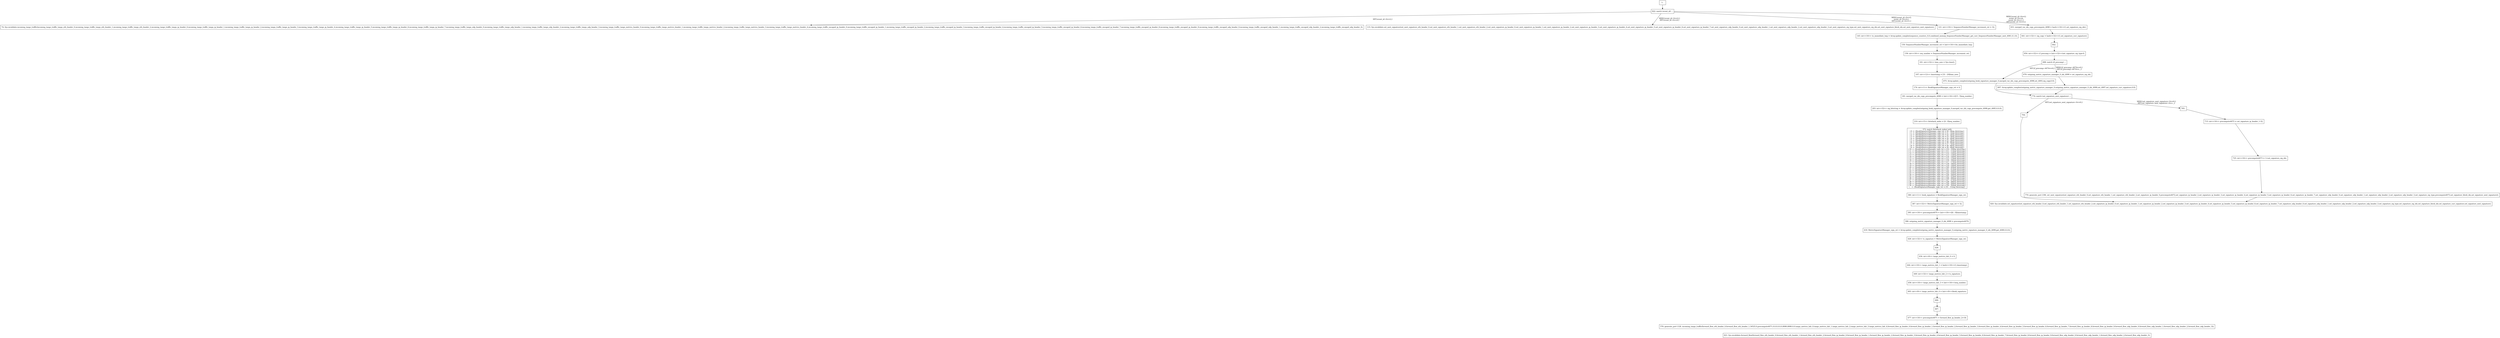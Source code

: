 digraph G {
  "1: " [shape=box, ];
  "74: Sys.invalidate.incoming_tango_traffic(incoming_tango_traffic_tango_eth_header_0,incoming_tango_traffic_tango_eth_header_1,incoming_tango_traffic_tango_eth_header_2,incoming_tango_traffic_tango_ip_header_0,incoming_tango_traffic_tango_ip_header_1,incoming_tango_traffic_tango_ip_header_2,incoming_tango_traffic_tango_ip_header_3,incoming_tango_traffic_tango_ip_header_4,incoming_tango_traffic_tango_ip_header_5,incoming_tango_traffic_tango_ip_header_6,incoming_tango_traffic_tango_ip_header_7,incoming_tango_traffic_tango_udp_header_0,incoming_tango_traffic_tango_udp_header_1,incoming_tango_traffic_tango_udp_header_2,incoming_tango_traffic_tango_udp_header_3,incoming_tango_traffic_tango_metrics_header_0,incoming_tango_traffic_tango_metrics_header_1,incoming_tango_traffic_tango_metrics_header_2,incoming_tango_traffic_tango_metrics_header_3,incoming_tango_traffic_tango_metrics_header_4,incoming_tango_traffic_encaped_ip_header_0,incoming_tango_traffic_encaped_ip_header_1,incoming_tango_traffic_encaped_ip_header_2,incoming_tango_traffic_encaped_ip_header_3,incoming_tango_traffic_encaped_ip_header_4,incoming_tango_traffic_encaped_ip_header_5,incoming_tango_traffic_encaped_ip_header_6,incoming_tango_traffic_encaped_ip_header_7,incoming_tango_traffic_encaped_ip_header_8,incoming_tango_traffic_encaped_ip_header_9,incoming_tango_traffic_encaped_udp_header_0,incoming_tango_traffic_encaped_udp_header_1,incoming_tango_traffic_encaped_udp_header_2,incoming_tango_traffic_encaped_udp_header_3);" [
  shape=box, ];
  "115: Sys.invalidate.set_next_signature(set_next_signature_eth_header_0,set_next_signature_eth_header_1,set_next_signature_eth_header_2,set_next_signature_ip_header_0,set_next_signature_ip_header_1,set_next_signature_ip_header_2,set_next_signature_ip_header_3,set_next_signature_ip_header_4,set_next_signature_ip_header_5,set_next_signature_ip_header_6,set_next_signature_ip_header_7,set_next_signature_udp_header_0,set_next_signature_udp_header_1,set_next_signature_udp_header_2,set_next_signature_udp_header_3,set_next_signature_sig_type,set_next_signature_sig_idx,set_next_signature_block_idx,set_next_signature_next_signature);" [
  shape=box, ];
  "121: int<<16>> SequenceNumberManager_increment_ret = 32;" [shape=box, ];
  "145: int<<16>> to_immediate_tmp = Array.update_complex(sequence_counters_0,0,combined_memop_SequenceNumberManager_get_curr_SequenceNumberManager_next_4081,0,1,0);" [
  shape=box, ];
  "150: SequenceNumberManager_increment_ret = (int<<16>>)to_immediate_tmp;" [
  shape=box, ];
  "156: int<<16>> seq_number = SequenceNumberManager_increment_ret;" [
  shape=box, ];
  "161: int<<32>> time_now = Sys.time();" [shape=box, ];
  "167: int<<12>> timestamp = [31 : 20]time_now;" [shape=box, ];
  "174: int<<1>> BookSignatureManager_sign_ret = 0;" [shape=box, ];
  "181: merged_var_idx_copy_precompute_4098 = (int<<16>>)[15 : 5]seq_number;" [
  shape=box, ];
  "203: int<<32>> sig_bitstring = Array.update_complex(outgoing_book_signature_manager_0,merged_var_idx_copy_precompute_4098,get_4085,0,0,0);" [
  shape=box, ];
  "210: int<<5>> bitwhack_index = [4 : 0]seq_number;" [shape=box, ];
  "373: match (bitwhack_index) with
| 0 -> {BookSignatureManager_sign_ret = [0 : 0]sig_bitstring;}
| 1 -> {BookSignatureManager_sign_ret = [1 : 1]sig_bitstring;}
| 2 -> {BookSignatureManager_sign_ret = [2 : 2]sig_bitstring;}
| 3 -> {BookSignatureManager_sign_ret = [3 : 3]sig_bitstring;}
| 4 -> {BookSignatureManager_sign_ret = [4 : 4]sig_bitstring;}
| 5 -> {BookSignatureManager_sign_ret = [5 : 5]sig_bitstring;}
| 6 -> {BookSignatureManager_sign_ret = [6 : 6]sig_bitstring;}
| 7 -> {BookSignatureManager_sign_ret = [7 : 7]sig_bitstring;}
| 8 -> {BookSignatureManager_sign_ret = [8 : 8]sig_bitstring;}
| 9 -> {BookSignatureManager_sign_ret = [9 : 9]sig_bitstring;}
| 10 -> {BookSignatureManager_sign_ret = [10 : 10]sig_bitstring;}
| 11 -> {BookSignatureManager_sign_ret = [11 : 11]sig_bitstring;}
| 12 -> {BookSignatureManager_sign_ret = [12 : 12]sig_bitstring;}
| 13 -> {BookSignatureManager_sign_ret = [13 : 13]sig_bitstring;}
| 14 -> {BookSignatureManager_sign_ret = [14 : 14]sig_bitstring;}
| 15 -> {BookSignatureManager_sign_ret = [15 : 15]sig_bitstring;}
| 16 -> {BookSignatureManager_sign_ret = [16 : 16]sig_bitstring;}
| 17 -> {BookSignatureManager_sign_ret = [17 : 17]sig_bitstring;}
| 18 -> {BookSignatureManager_sign_ret = [18 : 18]sig_bitstring;}
| 19 -> {BookSignatureManager_sign_ret = [19 : 19]sig_bitstring;}
| 20 -> {BookSignatureManager_sign_ret = [20 : 20]sig_bitstring;}
| 21 -> {BookSignatureManager_sign_ret = [21 : 21]sig_bitstring;}
| 22 -> {BookSignatureManager_sign_ret = [22 : 22]sig_bitstring;}
| 23 -> {BookSignatureManager_sign_ret = [23 : 23]sig_bitstring;}
| 24 -> {BookSignatureManager_sign_ret = [24 : 24]sig_bitstring;}
| 25 -> {BookSignatureManager_sign_ret = [25 : 25]sig_bitstring;}
| 26 -> {BookSignatureManager_sign_ret = [26 : 26]sig_bitstring;}
| 27 -> {BookSignatureManager_sign_ret = [27 : 27]sig_bitstring;}
| 28 -> {BookSignatureManager_sign_ret = [28 : 28]sig_bitstring;}
| 29 -> {BookSignatureManager_sign_ret = [29 : 29]sig_bitstring;}
| 30 -> {BookSignatureManager_sign_ret = [30 : 30]sig_bitstring;}
| _ -> {BookSignatureManager_sign_ret = [31 : 31]sig_bitstring;}" [
  shape=box, ];
  "380: int<<1>> book_signature = BookSignatureManager_sign_ret;" [shape=box, ];
  "387: int<<32>> MetricSignatureManager_sign_ret = 32;" [shape=box, ];
  "395: int<<16>> precompute4070 = (int<<16>>)[4 : 0]timestamp;" [shape=box, ];
  "398: outgoing_metric_signature_manager_0_idx_4099 = precompute4070;" [
  shape=box, ];
  "419: MetricSignatureManager_sign_ret = Array.update_complex(outgoing_metric_signature_manager_0,outgoing_metric_signature_manager_0_idx_4099,get_4089,0,0,0);" [
  shape=box, ];
  "426: int<<32>> ts_signature = MetricSignatureManager_sign_ret;" [shape=box,
                                                                    ];
  "428: " [shape=box, ];
  "434: int<<8>> tango_metrics_hdr_0 = 0;" [shape=box, ];
  "444: int<<16>> tango_metrics_hdr_1 = hash<<16>>(1,timestamp);" [shape=box, ];
  "449: int<<32>> tango_metrics_hdr_2 = ts_signature;" [shape=box, ];
  "456: int<<16>> tango_metrics_hdr_3 = (int<<16>>)seq_number;" [shape=box, ];
  "463: int<<8>> tango_metrics_hdr_4 = (int<<8>>)book_signature;" [shape=box, ];
  "466: " [shape=box, ];
  "467: " [shape=box, ];
  "477: int<<16>> precompute4071 = forward_flow_ip_header_2+18;" [shape=box, ];
  "576: generate_port (128, incoming_tango_traffic(forward_flow_eth_header_0,forward_flow_eth_header_1,34525,0,precompute4071,0,0,0,0,0,0,8080,8080,0,0,tango_metrics_hdr_0,tango_metrics_hdr_1,tango_metrics_hdr_2,tango_metrics_hdr_3,tango_metrics_hdr_4,forward_flow_ip_header_0,forward_flow_ip_header_1,forward_flow_ip_header_2,forward_flow_ip_header_3,forward_flow_ip_header_4,forward_flow_ip_header_5,forward_flow_ip_header_6,forward_flow_ip_header_7,forward_flow_ip_header_8,forward_flow_ip_header_9,forward_flow_udp_header_0,forward_flow_udp_header_1,forward_flow_udp_header_2,forward_flow_udp_header_3));" [
  shape=box, ];
  "621: Sys.invalidate.forward_flow(forward_flow_eth_header_0,forward_flow_eth_header_1,forward_flow_eth_header_2,forward_flow_ip_header_0,forward_flow_ip_header_1,forward_flow_ip_header_2,forward_flow_ip_header_3,forward_flow_ip_header_4,forward_flow_ip_header_5,forward_flow_ip_header_6,forward_flow_ip_header_7,forward_flow_ip_header_8,forward_flow_ip_header_9,forward_flow_udp_header_0,forward_flow_udp_header_1,forward_flow_udp_header_2,forward_flow_udp_header_3);" [
  shape=box, ];
  "631: merged_var_idx_copy_precompute_4098 = hash<<16>>(1,set_signature_sig_idx);" [
  shape=box, ];
  "641: int<<32>> sig_copy = hash<<32>>(1,set_signature_curr_signature);" [
  shape=box, ];
  "642: " [shape=box, ];
  "654: int<<32>> if_precomp = (int<<32>>)set_signature_sig_type-0;" [
  shape=box, ];
  "675: Array.update_complex(outgoing_book_signature_manager_0,merged_var_idx_copy_precompute_4098,set_4093,sig_copy,0,0);" [
  shape=box, ];
  "678: outgoing_metric_signature_manager_0_idx_4099 = set_signature_sig_idx;" [
  shape=box, ];
  "697: Array.update_complex(outgoing_metric_signature_manager_0,outgoing_metric_signature_manager_0_idx_4099,set_4097,set_signature_curr_signature,0,0);" [
  shape=box, ];
  "699: match (if_precomp) ...
" [shape=box, ];
  "704: " [shape=box, ];
  "705: " [shape=box, ];
  "715: int<<16>> precompute4072 = set_signature_ip_header_1-32;" [shape=box, ];
  "725: int<<16>> precompute4073 = 1+set_signature_sig_idx;" [shape=box, ];
  "770: generate_port (196, set_next_signature(set_signature_eth_header_0,set_signature_eth_header_1,set_signature_eth_header_2,set_signature_ip_header_0,precompute4072,set_signature_ip_header_2,set_signature_ip_header_3,set_signature_ip_header_4,set_signature_ip_header_5,set_signature_ip_header_6,set_signature_ip_header_7,set_signature_udp_header_0,set_signature_udp_header_1,set_signature_udp_header_2,set_signature_udp_header_3,set_signature_sig_type,precompute4073,set_signature_block_idx,set_signature_next_signature));" [
  shape=box, ];
  "774: match (set_signature_next_signature) ...
" [shape=box, ];
  "820: Sys.invalidate.set_signature(set_signature_eth_header_0,set_signature_eth_header_1,set_signature_eth_header_2,set_signature_ip_header_0,set_signature_ip_header_1,set_signature_ip_header_2,set_signature_ip_header_3,set_signature_ip_header_4,set_signature_ip_header_5,set_signature_ip_header_6,set_signature_ip_header_7,set_signature_udp_header_0,set_signature_udp_header_1,set_signature_udp_header_2,set_signature_udp_header_3,set_signature_sig_type,set_signature_sig_idx,set_signature_block_idx,set_signature_curr_signature,set_signature_next_signature);" [
  shape=box, ];
  "822: match (event_id) ...
" [shape=box, ];
  
  
  "1: " -> "822: match (event_id) ...
" [label="", ];
  "121: int<<16>> SequenceNumberManager_increment_ret = 32;" -> "145: int<<16>> to_immediate_tmp = Array.update_complex(sequence_counters_0,0,combined_memop_SequenceNumberManager_get_curr_SequenceNumberManager_next_4081,0,1,0);" [
  label="", ];
  "145: int<<16>> to_immediate_tmp = Array.update_complex(sequence_counters_0,0,combined_memop_SequenceNumberManager_get_curr_SequenceNumberManager_next_4081,0,1,0);" -> "150: SequenceNumberManager_increment_ret = (int<<16>>)to_immediate_tmp;" [
  label="", ];
  "150: SequenceNumberManager_increment_ret = (int<<16>>)to_immediate_tmp;" -> "156: int<<16>> seq_number = SequenceNumberManager_increment_ret;" [
  label="", ];
  "156: int<<16>> seq_number = SequenceNumberManager_increment_ret;" -> "161: int<<32>> time_now = Sys.time();" [
  label="", ];
  "161: int<<32>> time_now = Sys.time();" -> "167: int<<12>> timestamp = [31 : 20]time_now;" [
  label="", ];
  "167: int<<12>> timestamp = [31 : 20]time_now;" -> "174: int<<1>> BookSignatureManager_sign_ret = 0;" [
  label="", ];
  "174: int<<1>> BookSignatureManager_sign_ret = 0;" -> "181: merged_var_idx_copy_precompute_4098 = (int<<16>>)[15 : 5]seq_number;" [
  label="", ];
  "181: merged_var_idx_copy_precompute_4098 = (int<<16>>)[15 : 5]seq_number;" -> "203: int<<32>> sig_bitstring = Array.update_complex(outgoing_book_signature_manager_0,merged_var_idx_copy_precompute_4098,get_4085,0,0,0);" [
  label="", ];
  "203: int<<32>> sig_bitstring = Array.update_complex(outgoing_book_signature_manager_0,merged_var_idx_copy_precompute_4098,get_4085,0,0,0);" -> "210: int<<5>> bitwhack_index = [4 : 0]seq_number;" [
  label="", ];
  "210: int<<5>> bitwhack_index = [4 : 0]seq_number;" -> "373: match (bitwhack_index) with
| 0 -> {BookSignatureManager_sign_ret = [0 : 0]sig_bitstring;}
| 1 -> {BookSignatureManager_sign_ret = [1 : 1]sig_bitstring;}
| 2 -> {BookSignatureManager_sign_ret = [2 : 2]sig_bitstring;}
| 3 -> {BookSignatureManager_sign_ret = [3 : 3]sig_bitstring;}
| 4 -> {BookSignatureManager_sign_ret = [4 : 4]sig_bitstring;}
| 5 -> {BookSignatureManager_sign_ret = [5 : 5]sig_bitstring;}
| 6 -> {BookSignatureManager_sign_ret = [6 : 6]sig_bitstring;}
| 7 -> {BookSignatureManager_sign_ret = [7 : 7]sig_bitstring;}
| 8 -> {BookSignatureManager_sign_ret = [8 : 8]sig_bitstring;}
| 9 -> {BookSignatureManager_sign_ret = [9 : 9]sig_bitstring;}
| 10 -> {BookSignatureManager_sign_ret = [10 : 10]sig_bitstring;}
| 11 -> {BookSignatureManager_sign_ret = [11 : 11]sig_bitstring;}
| 12 -> {BookSignatureManager_sign_ret = [12 : 12]sig_bitstring;}
| 13 -> {BookSignatureManager_sign_ret = [13 : 13]sig_bitstring;}
| 14 -> {BookSignatureManager_sign_ret = [14 : 14]sig_bitstring;}
| 15 -> {BookSignatureManager_sign_ret = [15 : 15]sig_bitstring;}
| 16 -> {BookSignatureManager_sign_ret = [16 : 16]sig_bitstring;}
| 17 -> {BookSignatureManager_sign_ret = [17 : 17]sig_bitstring;}
| 18 -> {BookSignatureManager_sign_ret = [18 : 18]sig_bitstring;}
| 19 -> {BookSignatureManager_sign_ret = [19 : 19]sig_bitstring;}
| 20 -> {BookSignatureManager_sign_ret = [20 : 20]sig_bitstring;}
| 21 -> {BookSignatureManager_sign_ret = [21 : 21]sig_bitstring;}
| 22 -> {BookSignatureManager_sign_ret = [22 : 22]sig_bitstring;}
| 23 -> {BookSignatureManager_sign_ret = [23 : 23]sig_bitstring;}
| 24 -> {BookSignatureManager_sign_ret = [24 : 24]sig_bitstring;}
| 25 -> {BookSignatureManager_sign_ret = [25 : 25]sig_bitstring;}
| 26 -> {BookSignatureManager_sign_ret = [26 : 26]sig_bitstring;}
| 27 -> {BookSignatureManager_sign_ret = [27 : 27]sig_bitstring;}
| 28 -> {BookSignatureManager_sign_ret = [28 : 28]sig_bitstring;}
| 29 -> {BookSignatureManager_sign_ret = [29 : 29]sig_bitstring;}
| 30 -> {BookSignatureManager_sign_ret = [30 : 30]sig_bitstring;}
| _ -> {BookSignatureManager_sign_ret = [31 : 31]sig_bitstring;}" [
  label="", ];
  "373: match (bitwhack_index) with
| 0 -> {BookSignatureManager_sign_ret = [0 : 0]sig_bitstring;}
| 1 -> {BookSignatureManager_sign_ret = [1 : 1]sig_bitstring;}
| 2 -> {BookSignatureManager_sign_ret = [2 : 2]sig_bitstring;}
| 3 -> {BookSignatureManager_sign_ret = [3 : 3]sig_bitstring;}
| 4 -> {BookSignatureManager_sign_ret = [4 : 4]sig_bitstring;}
| 5 -> {BookSignatureManager_sign_ret = [5 : 5]sig_bitstring;}
| 6 -> {BookSignatureManager_sign_ret = [6 : 6]sig_bitstring;}
| 7 -> {BookSignatureManager_sign_ret = [7 : 7]sig_bitstring;}
| 8 -> {BookSignatureManager_sign_ret = [8 : 8]sig_bitstring;}
| 9 -> {BookSignatureManager_sign_ret = [9 : 9]sig_bitstring;}
| 10 -> {BookSignatureManager_sign_ret = [10 : 10]sig_bitstring;}
| 11 -> {BookSignatureManager_sign_ret = [11 : 11]sig_bitstring;}
| 12 -> {BookSignatureManager_sign_ret = [12 : 12]sig_bitstring;}
| 13 -> {BookSignatureManager_sign_ret = [13 : 13]sig_bitstring;}
| 14 -> {BookSignatureManager_sign_ret = [14 : 14]sig_bitstring;}
| 15 -> {BookSignatureManager_sign_ret = [15 : 15]sig_bitstring;}
| 16 -> {BookSignatureManager_sign_ret = [16 : 16]sig_bitstring;}
| 17 -> {BookSignatureManager_sign_ret = [17 : 17]sig_bitstring;}
| 18 -> {BookSignatureManager_sign_ret = [18 : 18]sig_bitstring;}
| 19 -> {BookSignatureManager_sign_ret = [19 : 19]sig_bitstring;}
| 20 -> {BookSignatureManager_sign_ret = [20 : 20]sig_bitstring;}
| 21 -> {BookSignatureManager_sign_ret = [21 : 21]sig_bitstring;}
| 22 -> {BookSignatureManager_sign_ret = [22 : 22]sig_bitstring;}
| 23 -> {BookSignatureManager_sign_ret = [23 : 23]sig_bitstring;}
| 24 -> {BookSignatureManager_sign_ret = [24 : 24]sig_bitstring;}
| 25 -> {BookSignatureManager_sign_ret = [25 : 25]sig_bitstring;}
| 26 -> {BookSignatureManager_sign_ret = [26 : 26]sig_bitstring;}
| 27 -> {BookSignatureManager_sign_ret = [27 : 27]sig_bitstring;}
| 28 -> {BookSignatureManager_sign_ret = [28 : 28]sig_bitstring;}
| 29 -> {BookSignatureManager_sign_ret = [29 : 29]sig_bitstring;}
| 30 -> {BookSignatureManager_sign_ret = [30 : 30]sig_bitstring;}
| _ -> {BookSignatureManager_sign_ret = [31 : 31]sig_bitstring;}" -> "380: int<<1>> book_signature = BookSignatureManager_sign_ret;" [
  label="", ];
  "380: int<<1>> book_signature = BookSignatureManager_sign_ret;" -> "387: int<<32>> MetricSignatureManager_sign_ret = 32;" [
  label="", ];
  "387: int<<32>> MetricSignatureManager_sign_ret = 32;" -> "395: int<<16>> precompute4070 = (int<<16>>)[4 : 0]timestamp;" [
  label="", ];
  "395: int<<16>> precompute4070 = (int<<16>>)[4 : 0]timestamp;" -> "398: outgoing_metric_signature_manager_0_idx_4099 = precompute4070;" [
  label="", ];
  "398: outgoing_metric_signature_manager_0_idx_4099 = precompute4070;" -> "419: MetricSignatureManager_sign_ret = Array.update_complex(outgoing_metric_signature_manager_0,outgoing_metric_signature_manager_0_idx_4099,get_4089,0,0,0);" [
  label="", ];
  "419: MetricSignatureManager_sign_ret = Array.update_complex(outgoing_metric_signature_manager_0,outgoing_metric_signature_manager_0_idx_4099,get_4089,0,0,0);" -> "426: int<<32>> ts_signature = MetricSignatureManager_sign_ret;" [
  label="", ];
  "426: int<<32>> ts_signature = MetricSignatureManager_sign_ret;" -> "428: " [
  label="", ];
  "428: " -> "434: int<<8>> tango_metrics_hdr_0 = 0;" [label="", ];
  "434: int<<8>> tango_metrics_hdr_0 = 0;" -> "444: int<<16>> tango_metrics_hdr_1 = hash<<16>>(1,timestamp);" [
  label="", ];
  "444: int<<16>> tango_metrics_hdr_1 = hash<<16>>(1,timestamp);" -> "449: int<<32>> tango_metrics_hdr_2 = ts_signature;" [
  label="", ];
  "449: int<<32>> tango_metrics_hdr_2 = ts_signature;" -> "456: int<<16>> tango_metrics_hdr_3 = (int<<16>>)seq_number;" [
  label="", ];
  "456: int<<16>> tango_metrics_hdr_3 = (int<<16>>)seq_number;" -> "463: int<<8>> tango_metrics_hdr_4 = (int<<8>>)book_signature;" [
  label="", ];
  "463: int<<8>> tango_metrics_hdr_4 = (int<<8>>)book_signature;" -> "466: " [
  label="", ];
  "466: " -> "467: " [label="", ];
  "467: " -> "477: int<<16>> precompute4071 = forward_flow_ip_header_2+18;" [
  label="", ];
  "477: int<<16>> precompute4071 = forward_flow_ip_header_2+18;" -> "576: generate_port (128, incoming_tango_traffic(forward_flow_eth_header_0,forward_flow_eth_header_1,34525,0,precompute4071,0,0,0,0,0,0,8080,8080,0,0,tango_metrics_hdr_0,tango_metrics_hdr_1,tango_metrics_hdr_2,tango_metrics_hdr_3,tango_metrics_hdr_4,forward_flow_ip_header_0,forward_flow_ip_header_1,forward_flow_ip_header_2,forward_flow_ip_header_3,forward_flow_ip_header_4,forward_flow_ip_header_5,forward_flow_ip_header_6,forward_flow_ip_header_7,forward_flow_ip_header_8,forward_flow_ip_header_9,forward_flow_udp_header_0,forward_flow_udp_header_1,forward_flow_udp_header_2,forward_flow_udp_header_3));" [
  label="", ];
  "576: generate_port (128, incoming_tango_traffic(forward_flow_eth_header_0,forward_flow_eth_header_1,34525,0,precompute4071,0,0,0,0,0,0,8080,8080,0,0,tango_metrics_hdr_0,tango_metrics_hdr_1,tango_metrics_hdr_2,tango_metrics_hdr_3,tango_metrics_hdr_4,forward_flow_ip_header_0,forward_flow_ip_header_1,forward_flow_ip_header_2,forward_flow_ip_header_3,forward_flow_ip_header_4,forward_flow_ip_header_5,forward_flow_ip_header_6,forward_flow_ip_header_7,forward_flow_ip_header_8,forward_flow_ip_header_9,forward_flow_udp_header_0,forward_flow_udp_header_1,forward_flow_udp_header_2,forward_flow_udp_header_3));" -> "621: Sys.invalidate.forward_flow(forward_flow_eth_header_0,forward_flow_eth_header_1,forward_flow_eth_header_2,forward_flow_ip_header_0,forward_flow_ip_header_1,forward_flow_ip_header_2,forward_flow_ip_header_3,forward_flow_ip_header_4,forward_flow_ip_header_5,forward_flow_ip_header_6,forward_flow_ip_header_7,forward_flow_ip_header_8,forward_flow_ip_header_9,forward_flow_udp_header_0,forward_flow_udp_header_1,forward_flow_udp_header_2,forward_flow_udp_header_3);" [
  label="", ];
  "631: merged_var_idx_copy_precompute_4098 = hash<<16>>(1,set_signature_sig_idx);" -> "641: int<<32>> sig_copy = hash<<32>>(1,set_signature_curr_signature);" [
  label="", ];
  "641: int<<32>> sig_copy = hash<<32>>(1,set_signature_curr_signature);" -> "642: " [
  label="", ];
  "642: " -> "654: int<<32>> if_precomp = (int<<32>>)set_signature_sig_type-0;" [
  label="", ];
  "654: int<<32>> if_precomp = (int<<32>>)set_signature_sig_type-0;" -> "699: match (if_precomp) ...
" [
  label="", ];
  "675: Array.update_complex(outgoing_book_signature_manager_0,merged_var_idx_copy_precompute_4098,set_4093,sig_copy,0,0);" -> "774: match (set_signature_next_signature) ...
" [
  label="", ];
  "678: outgoing_metric_signature_manager_0_idx_4099 = set_signature_sig_idx;" -> "697: Array.update_complex(outgoing_metric_signature_manager_0,outgoing_metric_signature_manager_0_idx_4099,set_4097,set_signature_curr_signature,0,0);" [
  label="", ];
  "697: Array.update_complex(outgoing_metric_signature_manager_0,outgoing_metric_signature_manager_0_idx_4099,set_4097,set_signature_curr_signature,0,0);" -> "774: match (set_signature_next_signature) ...
" [
  label="", ];
  "699: match (if_precomp) ...
" -> "675: Array.update_complex(outgoing_book_signature_manager_0,merged_var_idx_copy_precompute_4098,set_4093,sig_copy,0,0);" [
  label="HIT{if_precomp~4074==0;}", ];
  "699: match (if_precomp) ...
" -> "678: outgoing_metric_signature_manager_0_idx_4099 = set_signature_sig_idx;" [
  label="MISS{if_precomp~4074==0;}
HIT{if_precomp~4074==_;}", ];
  "704: " -> "820: Sys.invalidate.set_signature(set_signature_eth_header_0,set_signature_eth_header_1,set_signature_eth_header_2,set_signature_ip_header_0,set_signature_ip_header_1,set_signature_ip_header_2,set_signature_ip_header_3,set_signature_ip_header_4,set_signature_ip_header_5,set_signature_ip_header_6,set_signature_ip_header_7,set_signature_udp_header_0,set_signature_udp_header_1,set_signature_udp_header_2,set_signature_udp_header_3,set_signature_sig_type,set_signature_sig_idx,set_signature_block_idx,set_signature_curr_signature,set_signature_next_signature);" [
  label="", ];
  "705: " -> "715: int<<16>> precompute4072 = set_signature_ip_header_1-32;" [
  label="", ];
  "715: int<<16>> precompute4072 = set_signature_ip_header_1-32;" -> "725: int<<16>> precompute4073 = 1+set_signature_sig_idx;" [
  label="", ];
  "725: int<<16>> precompute4073 = 1+set_signature_sig_idx;" -> "770: generate_port (196, set_next_signature(set_signature_eth_header_0,set_signature_eth_header_1,set_signature_eth_header_2,set_signature_ip_header_0,precompute4072,set_signature_ip_header_2,set_signature_ip_header_3,set_signature_ip_header_4,set_signature_ip_header_5,set_signature_ip_header_6,set_signature_ip_header_7,set_signature_udp_header_0,set_signature_udp_header_1,set_signature_udp_header_2,set_signature_udp_header_3,set_signature_sig_type,precompute4073,set_signature_block_idx,set_signature_next_signature));" [
  label="", ];
  "770: generate_port (196, set_next_signature(set_signature_eth_header_0,set_signature_eth_header_1,set_signature_eth_header_2,set_signature_ip_header_0,precompute4072,set_signature_ip_header_2,set_signature_ip_header_3,set_signature_ip_header_4,set_signature_ip_header_5,set_signature_ip_header_6,set_signature_ip_header_7,set_signature_udp_header_0,set_signature_udp_header_1,set_signature_udp_header_2,set_signature_udp_header_3,set_signature_sig_type,precompute4073,set_signature_block_idx,set_signature_next_signature));" -> "820: Sys.invalidate.set_signature(set_signature_eth_header_0,set_signature_eth_header_1,set_signature_eth_header_2,set_signature_ip_header_0,set_signature_ip_header_1,set_signature_ip_header_2,set_signature_ip_header_3,set_signature_ip_header_4,set_signature_ip_header_5,set_signature_ip_header_6,set_signature_ip_header_7,set_signature_udp_header_0,set_signature_udp_header_1,set_signature_udp_header_2,set_signature_udp_header_3,set_signature_sig_type,set_signature_sig_idx,set_signature_block_idx,set_signature_curr_signature,set_signature_next_signature);" [
  label="", ];
  "774: match (set_signature_next_signature) ...
" -> "704: " [label="HIT{set_signature_next_signature~0==0;}",
                                                               ];
  "774: match (set_signature_next_signature) ...
" -> "705: " [label="MISS{set_signature_next_signature~0==0;}
HIT{set_signature_next_signature~0==_;}",
                                                               ];
  "822: match (event_id) ...
" -> "74: Sys.invalidate.incoming_tango_traffic(incoming_tango_traffic_tango_eth_header_0,incoming_tango_traffic_tango_eth_header_1,incoming_tango_traffic_tango_eth_header_2,incoming_tango_traffic_tango_ip_header_0,incoming_tango_traffic_tango_ip_header_1,incoming_tango_traffic_tango_ip_header_2,incoming_tango_traffic_tango_ip_header_3,incoming_tango_traffic_tango_ip_header_4,incoming_tango_traffic_tango_ip_header_5,incoming_tango_traffic_tango_ip_header_6,incoming_tango_traffic_tango_ip_header_7,incoming_tango_traffic_tango_udp_header_0,incoming_tango_traffic_tango_udp_header_1,incoming_tango_traffic_tango_udp_header_2,incoming_tango_traffic_tango_udp_header_3,incoming_tango_traffic_tango_metrics_header_0,incoming_tango_traffic_tango_metrics_header_1,incoming_tango_traffic_tango_metrics_header_2,incoming_tango_traffic_tango_metrics_header_3,incoming_tango_traffic_tango_metrics_header_4,incoming_tango_traffic_encaped_ip_header_0,incoming_tango_traffic_encaped_ip_header_1,incoming_tango_traffic_encaped_ip_header_2,incoming_tango_traffic_encaped_ip_header_3,incoming_tango_traffic_encaped_ip_header_4,incoming_tango_traffic_encaped_ip_header_5,incoming_tango_traffic_encaped_ip_header_6,incoming_tango_traffic_encaped_ip_header_7,incoming_tango_traffic_encaped_ip_header_8,incoming_tango_traffic_encaped_ip_header_9,incoming_tango_traffic_encaped_udp_header_0,incoming_tango_traffic_encaped_udp_header_1,incoming_tango_traffic_encaped_udp_header_2,incoming_tango_traffic_encaped_udp_header_3);" [
  label="HIT{event_id~0==2;}", ];
  "822: match (event_id) ...
" -> "115: Sys.invalidate.set_next_signature(set_next_signature_eth_header_0,set_next_signature_eth_header_1,set_next_signature_eth_header_2,set_next_signature_ip_header_0,set_next_signature_ip_header_1,set_next_signature_ip_header_2,set_next_signature_ip_header_3,set_next_signature_ip_header_4,set_next_signature_ip_header_5,set_next_signature_ip_header_6,set_next_signature_ip_header_7,set_next_signature_udp_header_0,set_next_signature_udp_header_1,set_next_signature_udp_header_2,set_next_signature_udp_header_3,set_next_signature_sig_type,set_next_signature_sig_idx,set_next_signature_block_idx,set_next_signature_next_signature);" [
  label="MISS{event_id~0==2;}
HIT{event_id~0==4;}", ];
  "822: match (event_id) ...
" -> "121: int<<16>> SequenceNumberManager_increment_ret = 32;" [
  label="MISS{event_id~0==2;
event_id~0==4;}
HIT{event_id~0==1;}", ];
  "822: match (event_id) ...
" -> "631: merged_var_idx_copy_precompute_4098 = hash<<16>>(1,set_signature_sig_idx);" [
  label="MISS{event_id~0==2;
event_id~0==4;
event_id~0==1;}
HIT{event_id~0==3;}",
  ];
  
  }